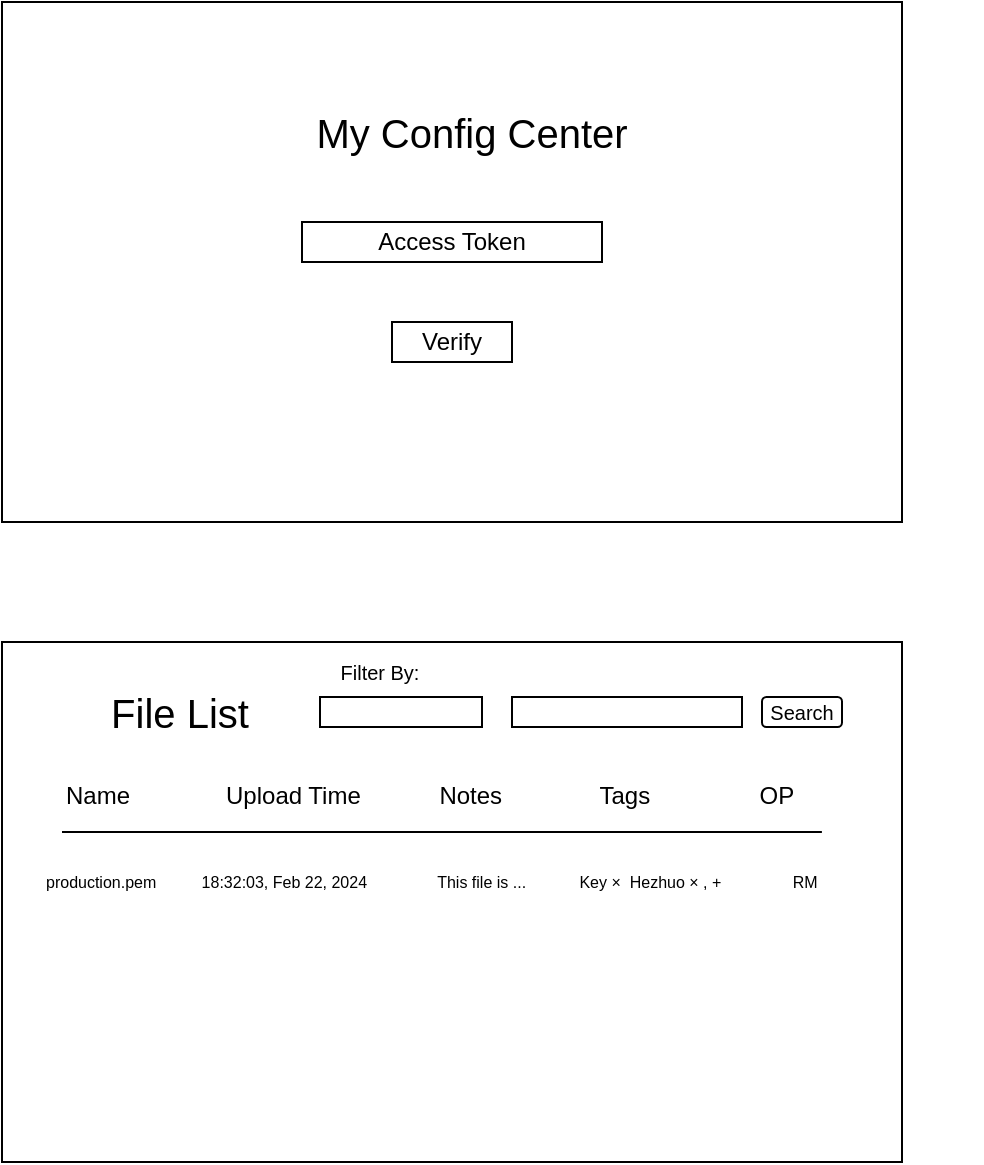 <mxfile version="24.4.10" type="device">
  <diagram name="第 1 页" id="5pzmDrcbu-tLoyPLwabP">
    <mxGraphModel dx="724" dy="459" grid="1" gridSize="10" guides="1" tooltips="1" connect="1" arrows="1" fold="1" page="1" pageScale="1" pageWidth="827" pageHeight="1169" math="0" shadow="0">
      <root>
        <mxCell id="0" />
        <mxCell id="1" parent="0" />
        <mxCell id="8jkOHevsClOW6XYk-KUT-5" value="" style="rounded=0;whiteSpace=wrap;html=1;strokeColor=default;align=center;verticalAlign=middle;fontFamily=Helvetica;fontSize=12;fontColor=default;fillColor=default;" vertex="1" parent="1">
          <mxGeometry x="140" y="360" width="450" height="260" as="geometry" />
        </mxCell>
        <mxCell id="8jkOHevsClOW6XYk-KUT-2" value="File List" style="text;html=1;align=center;verticalAlign=middle;whiteSpace=wrap;rounded=0;fontSize=20;" vertex="1" parent="1">
          <mxGeometry x="140" y="380" width="177.5" height="30" as="geometry" />
        </mxCell>
        <mxCell id="8jkOHevsClOW6XYk-KUT-1" value="" style="rounded=0;whiteSpace=wrap;html=1;strokeColor=default;align=center;verticalAlign=middle;fontFamily=Helvetica;fontSize=12;fontColor=default;fillColor=default;" vertex="1" parent="1">
          <mxGeometry x="140" y="40" width="450" height="260" as="geometry" />
        </mxCell>
        <mxCell id="8jkOHevsClOW6XYk-KUT-3" value="Access Token" style="rounded=0;whiteSpace=wrap;html=1;strokeColor=default;align=center;verticalAlign=middle;fontFamily=Helvetica;fontSize=12;fontColor=default;fillColor=default;" vertex="1" parent="1">
          <mxGeometry x="290" y="150" width="150" height="20" as="geometry" />
        </mxCell>
        <mxCell id="8jkOHevsClOW6XYk-KUT-4" value="Verify" style="rounded=0;whiteSpace=wrap;html=1;strokeColor=default;align=center;verticalAlign=middle;fontFamily=Helvetica;fontSize=12;fontColor=default;fillColor=default;" vertex="1" parent="1">
          <mxGeometry x="335" y="200" width="60" height="20" as="geometry" />
        </mxCell>
        <mxCell id="8jkOHevsClOW6XYk-KUT-6" value="My Config Center" style="text;html=1;align=center;verticalAlign=middle;whiteSpace=wrap;rounded=0;fontSize=20;" vertex="1" parent="1">
          <mxGeometry x="286.25" y="90" width="177.5" height="30" as="geometry" />
        </mxCell>
        <mxCell id="8jkOHevsClOW6XYk-KUT-9" value="" style="endArrow=none;html=1;rounded=0;exitX=0.044;exitY=0.231;exitDx=0;exitDy=0;exitPerimeter=0;entryX=0.911;entryY=0.231;entryDx=0;entryDy=0;entryPerimeter=0;" edge="1" parent="1">
          <mxGeometry width="50" height="50" relative="1" as="geometry">
            <mxPoint x="170.0" y="455.06" as="sourcePoint" />
            <mxPoint x="549.95" y="455.06" as="targetPoint" />
          </mxGeometry>
        </mxCell>
        <mxCell id="8jkOHevsClOW6XYk-KUT-10" value="&lt;font style=&quot;font-size: 8px;&quot;&gt;production.pem&lt;span style=&quot;white-space: pre;&quot;&gt;&#x9;&lt;/span&gt;&amp;nbsp; &amp;nbsp;18:32:03, Feb 22, 2024&lt;span style=&quot;white-space: pre;&quot;&gt;&#x9;&lt;span style=&quot;white-space: pre;&quot;&gt;&#x9;&lt;/span&gt;This file is ...&lt;span style=&quot;white-space: pre;&quot;&gt;&#x9;&lt;/span&gt;&lt;span style=&quot;white-space: pre;&quot;&gt;&#x9;&lt;/span&gt;Key ×  Hezhuo × , +&lt;span style=&quot;white-space: pre;&quot;&gt;&#x9;&lt;/span&gt;&lt;span style=&quot;white-space: pre;&quot;&gt;&#x9;&lt;/span&gt;RM&lt;/span&gt;&lt;/font&gt;" style="text;html=1;align=left;verticalAlign=middle;whiteSpace=wrap;rounded=0;fontSize=20;" vertex="1" parent="1">
          <mxGeometry x="160" y="460" width="420" height="30" as="geometry" />
        </mxCell>
        <mxCell id="8jkOHevsClOW6XYk-KUT-11" value="&lt;span style=&quot;font-size: 12px;&quot;&gt;Name&lt;span style=&quot;white-space: pre;&quot;&gt;&#x9;&lt;/span&gt;&lt;span style=&quot;white-space: pre;&quot;&gt;&#x9;&lt;/span&gt;Upload Time&lt;span style=&quot;white-space: pre;&quot;&gt;&#x9;&lt;/span&gt;&lt;span style=&quot;white-space: pre;&quot;&gt;&#x9;&lt;/span&gt;Notes&lt;span style=&quot;white-space: pre;&quot;&gt;&#x9;&lt;/span&gt;&lt;span style=&quot;white-space: pre;&quot;&gt;&#x9;&lt;/span&gt;Tags&lt;span style=&quot;white-space: pre;&quot;&gt;&#x9;&lt;/span&gt;&lt;span style=&quot;white-space: pre;&quot;&gt;&#x9;&lt;/span&gt;OP&lt;/span&gt;" style="text;html=1;align=left;verticalAlign=middle;whiteSpace=wrap;rounded=0;fontSize=20;" vertex="1" parent="1">
          <mxGeometry x="170" y="418" width="460" height="30" as="geometry" />
        </mxCell>
        <mxCell id="8jkOHevsClOW6XYk-KUT-13" value="" style="rounded=0;whiteSpace=wrap;html=1;" vertex="1" parent="1">
          <mxGeometry x="299" y="387.5" width="81" height="15" as="geometry" />
        </mxCell>
        <mxCell id="8jkOHevsClOW6XYk-KUT-14" value="" style="rounded=0;whiteSpace=wrap;html=1;" vertex="1" parent="1">
          <mxGeometry x="395" y="387.5" width="115" height="15" as="geometry" />
        </mxCell>
        <mxCell id="8jkOHevsClOW6XYk-KUT-15" value="&lt;font style=&quot;font-size: 10px;&quot;&gt;Filter By:&lt;/font&gt;" style="text;html=1;align=center;verticalAlign=middle;whiteSpace=wrap;rounded=0;" vertex="1" parent="1">
          <mxGeometry x="299" y="360" width="60" height="30" as="geometry" />
        </mxCell>
        <mxCell id="8jkOHevsClOW6XYk-KUT-17" value="&lt;font style=&quot;font-size: 10px;&quot;&gt;Search&lt;/font&gt;" style="rounded=1;whiteSpace=wrap;html=1;" vertex="1" parent="1">
          <mxGeometry x="520" y="387.5" width="40" height="15" as="geometry" />
        </mxCell>
      </root>
    </mxGraphModel>
  </diagram>
</mxfile>
